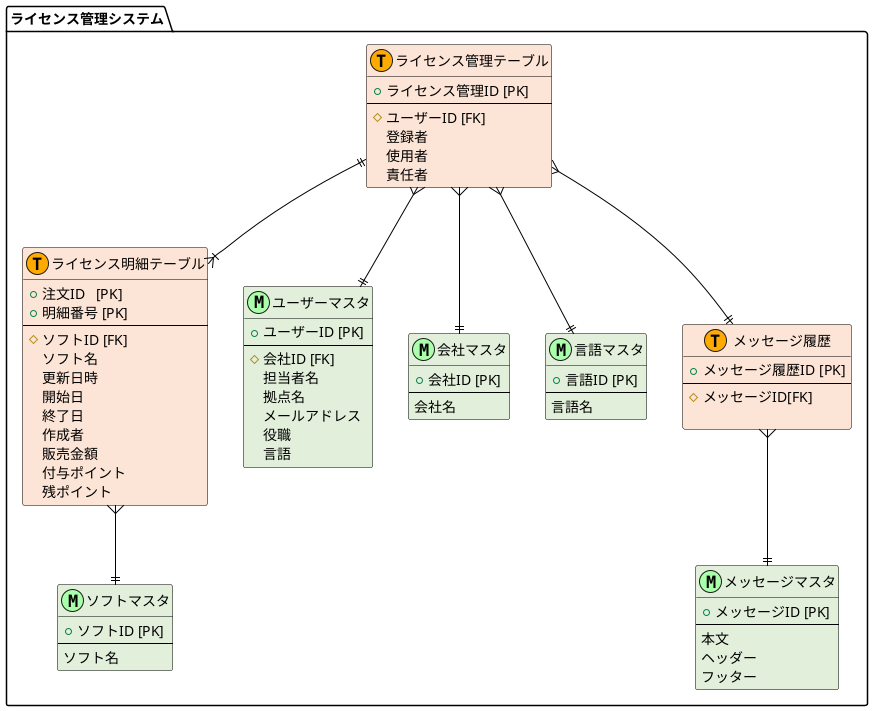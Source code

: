 @startuml

!define MAIN_ENTITY #E2EFDA
!define MAIN_ENTITY_2 #FCE4D6

!define METAL #F2F2F2
!define MASTER_MARK_COLOR AAFFAA
!define TRANSACTION_MARK_COLOR FFAA00

skinparam class {
    BackgroundColor White
    BorderColor Black
    ArrowColor Black
}

package "ライセンス管理システム" as target_system {
    entity "ライセンス管理テーブル" as License <<T,TRANSACTION_MARK_COLOR>> MAIN_ENTITY_2 {
        + ライセンス管理ID [PK]
        --
        # ユーザーID [FK]
        登録者
        使用者
        責任者
    }

    entity "ライセンス明細テーブル" as LicenseDetail <<T,TRANSACTION_MARK_COLOR>> MAIN_ENTITY_2 {
        + 注文ID   [PK]
        + 明細番号 [PK]
        --
        # ソフトID [FK]
        ソフト名
        更新日時
        開始日
        終了日
        作成者
        販売金額
        付与ポイント
        残ポイント
    }

    entity "ソフトマスタ" as Softwear <<M,MASTER_MARK_COLOR>> MAIN_ENTITY {
        + ソフトID [PK]
        --
        ソフト名
    }

    entity "ユーザーマスタ" as User <<M,MASTER_MARK_COLOR>> MAIN_ENTITY {
        + ユーザーID [PK]
        --
        # 会社ID [FK]
        担当者名
        拠点名
        メールアドレス
        役職
        言語
    }

    entity "会社マスタ" as Company <<M,MASTER_MARK_COLOR>> MAIN_ENTITY {
        + 会社ID [PK]
        --
        会社名
    }

    entity "言語マスタ" as Language <<M,MASTER_MARK_COLOR>> MAIN_ENTITY {
        + 言語ID [PK]
        --
        言語名
    }

    entity "メッセージマスタ" as Message <<M,MASTER_MARK_COLOR>> MAIN_ENTITY {
        + メッセージID [PK]
        --
        本文
        ヘッダー
        フッター
    }

    entity "メッセージ履歴" as MessageHistory <<T,TRANSACTION_MARK_COLOR>> MAIN_ENTITY_2 {
        + メッセージ履歴ID [PK]
        --
        # メッセージID[FK]

    }

}

License        ||--|{     LicenseDetail
LicenseDetail   }--||        Softwear
License         }--||     User
License         }--||     MessageHistory
License         }--||    Company
License         }--||        Language
MessageHistory  }--||        Message

'note bottom of customer : 別プロジェクト\nDB-Linkで参照する

@enduml